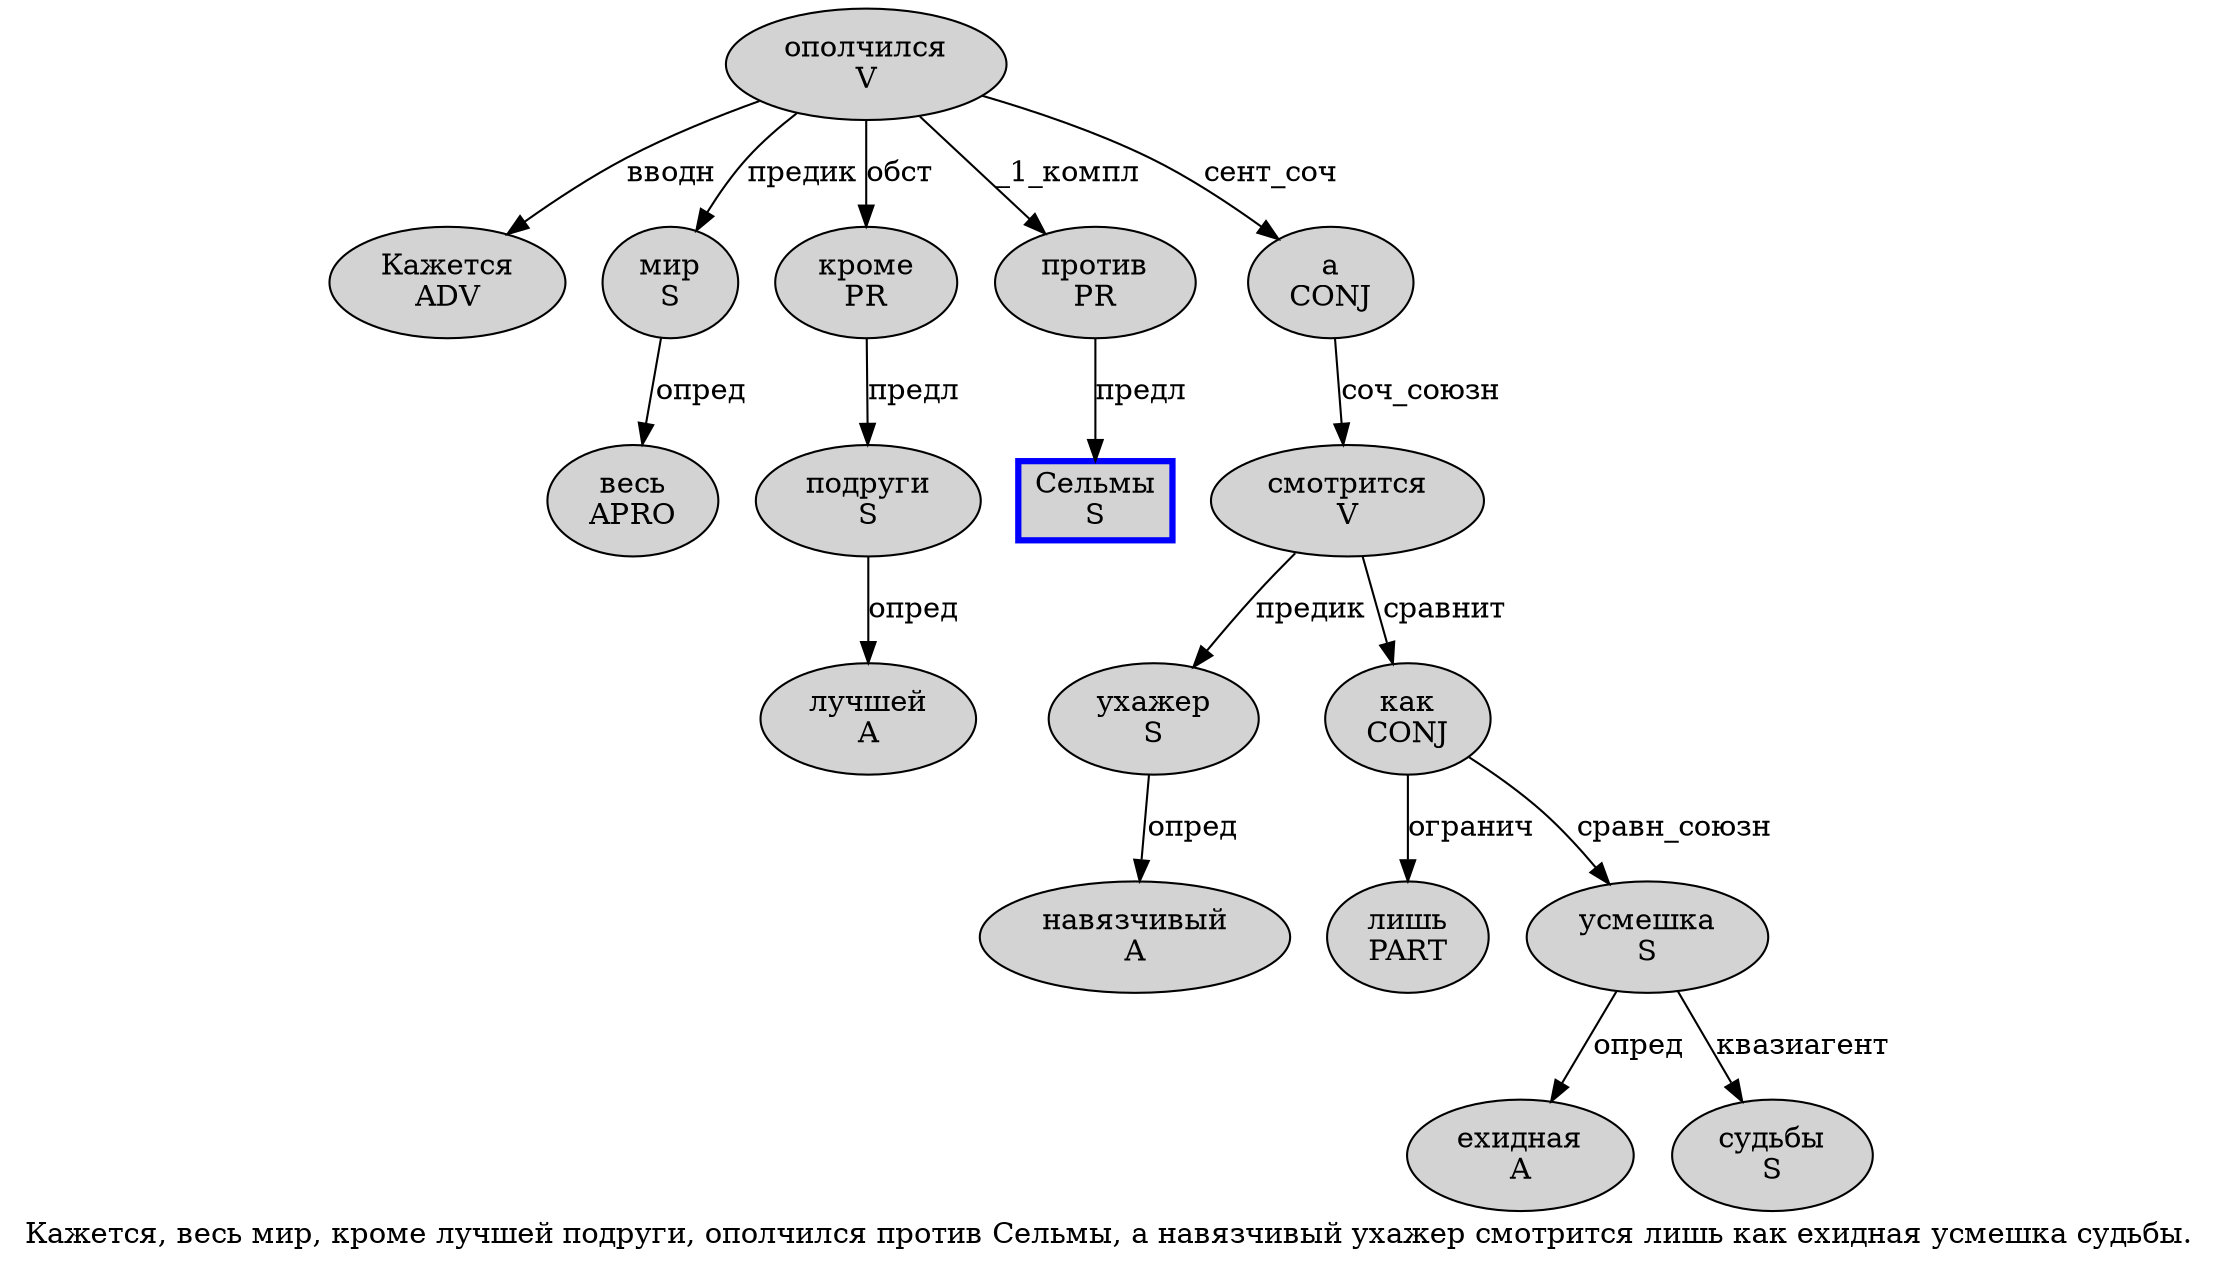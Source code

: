 digraph SENTENCE_1735 {
	graph [label="Кажется, весь мир, кроме лучшей подруги, ополчился против Сельмы, а навязчивый ухажер смотрится лишь как ехидная усмешка судьбы."]
	node [style=filled]
		0 [label="Кажется
ADV" color="" fillcolor=lightgray penwidth=1 shape=ellipse]
		2 [label="весь
APRO" color="" fillcolor=lightgray penwidth=1 shape=ellipse]
		3 [label="мир
S" color="" fillcolor=lightgray penwidth=1 shape=ellipse]
		5 [label="кроме
PR" color="" fillcolor=lightgray penwidth=1 shape=ellipse]
		6 [label="лучшей
A" color="" fillcolor=lightgray penwidth=1 shape=ellipse]
		7 [label="подруги
S" color="" fillcolor=lightgray penwidth=1 shape=ellipse]
		9 [label="ополчился
V" color="" fillcolor=lightgray penwidth=1 shape=ellipse]
		10 [label="против
PR" color="" fillcolor=lightgray penwidth=1 shape=ellipse]
		11 [label="Сельмы
S" color=blue fillcolor=lightgray penwidth=3 shape=box]
		13 [label="а
CONJ" color="" fillcolor=lightgray penwidth=1 shape=ellipse]
		14 [label="навязчивый
A" color="" fillcolor=lightgray penwidth=1 shape=ellipse]
		15 [label="ухажер
S" color="" fillcolor=lightgray penwidth=1 shape=ellipse]
		16 [label="смотрится
V" color="" fillcolor=lightgray penwidth=1 shape=ellipse]
		17 [label="лишь
PART" color="" fillcolor=lightgray penwidth=1 shape=ellipse]
		18 [label="как
CONJ" color="" fillcolor=lightgray penwidth=1 shape=ellipse]
		19 [label="ехидная
A" color="" fillcolor=lightgray penwidth=1 shape=ellipse]
		20 [label="усмешка
S" color="" fillcolor=lightgray penwidth=1 shape=ellipse]
		21 [label="судьбы
S" color="" fillcolor=lightgray penwidth=1 shape=ellipse]
			15 -> 14 [label="опред"]
			9 -> 0 [label="вводн"]
			9 -> 3 [label="предик"]
			9 -> 5 [label="обст"]
			9 -> 10 [label="_1_компл"]
			9 -> 13 [label="сент_соч"]
			7 -> 6 [label="опред"]
			18 -> 17 [label="огранич"]
			18 -> 20 [label="сравн_союзн"]
			13 -> 16 [label="соч_союзн"]
			16 -> 15 [label="предик"]
			16 -> 18 [label="сравнит"]
			10 -> 11 [label="предл"]
			5 -> 7 [label="предл"]
			20 -> 19 [label="опред"]
			20 -> 21 [label="квазиагент"]
			3 -> 2 [label="опред"]
}